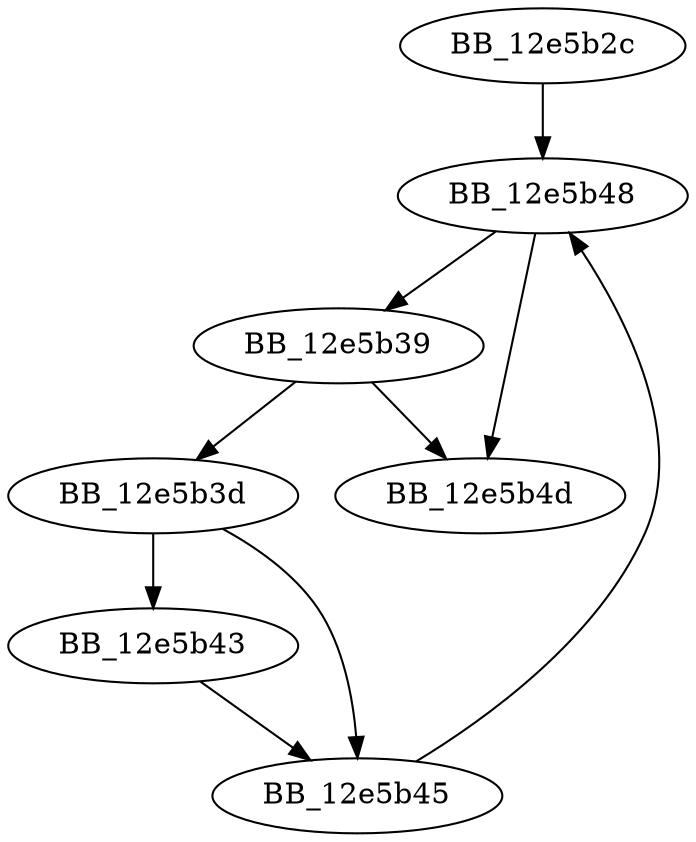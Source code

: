 DiGraph __initterm_e{
BB_12e5b2c->BB_12e5b48
BB_12e5b39->BB_12e5b3d
BB_12e5b39->BB_12e5b4d
BB_12e5b3d->BB_12e5b43
BB_12e5b3d->BB_12e5b45
BB_12e5b43->BB_12e5b45
BB_12e5b45->BB_12e5b48
BB_12e5b48->BB_12e5b39
BB_12e5b48->BB_12e5b4d
}
